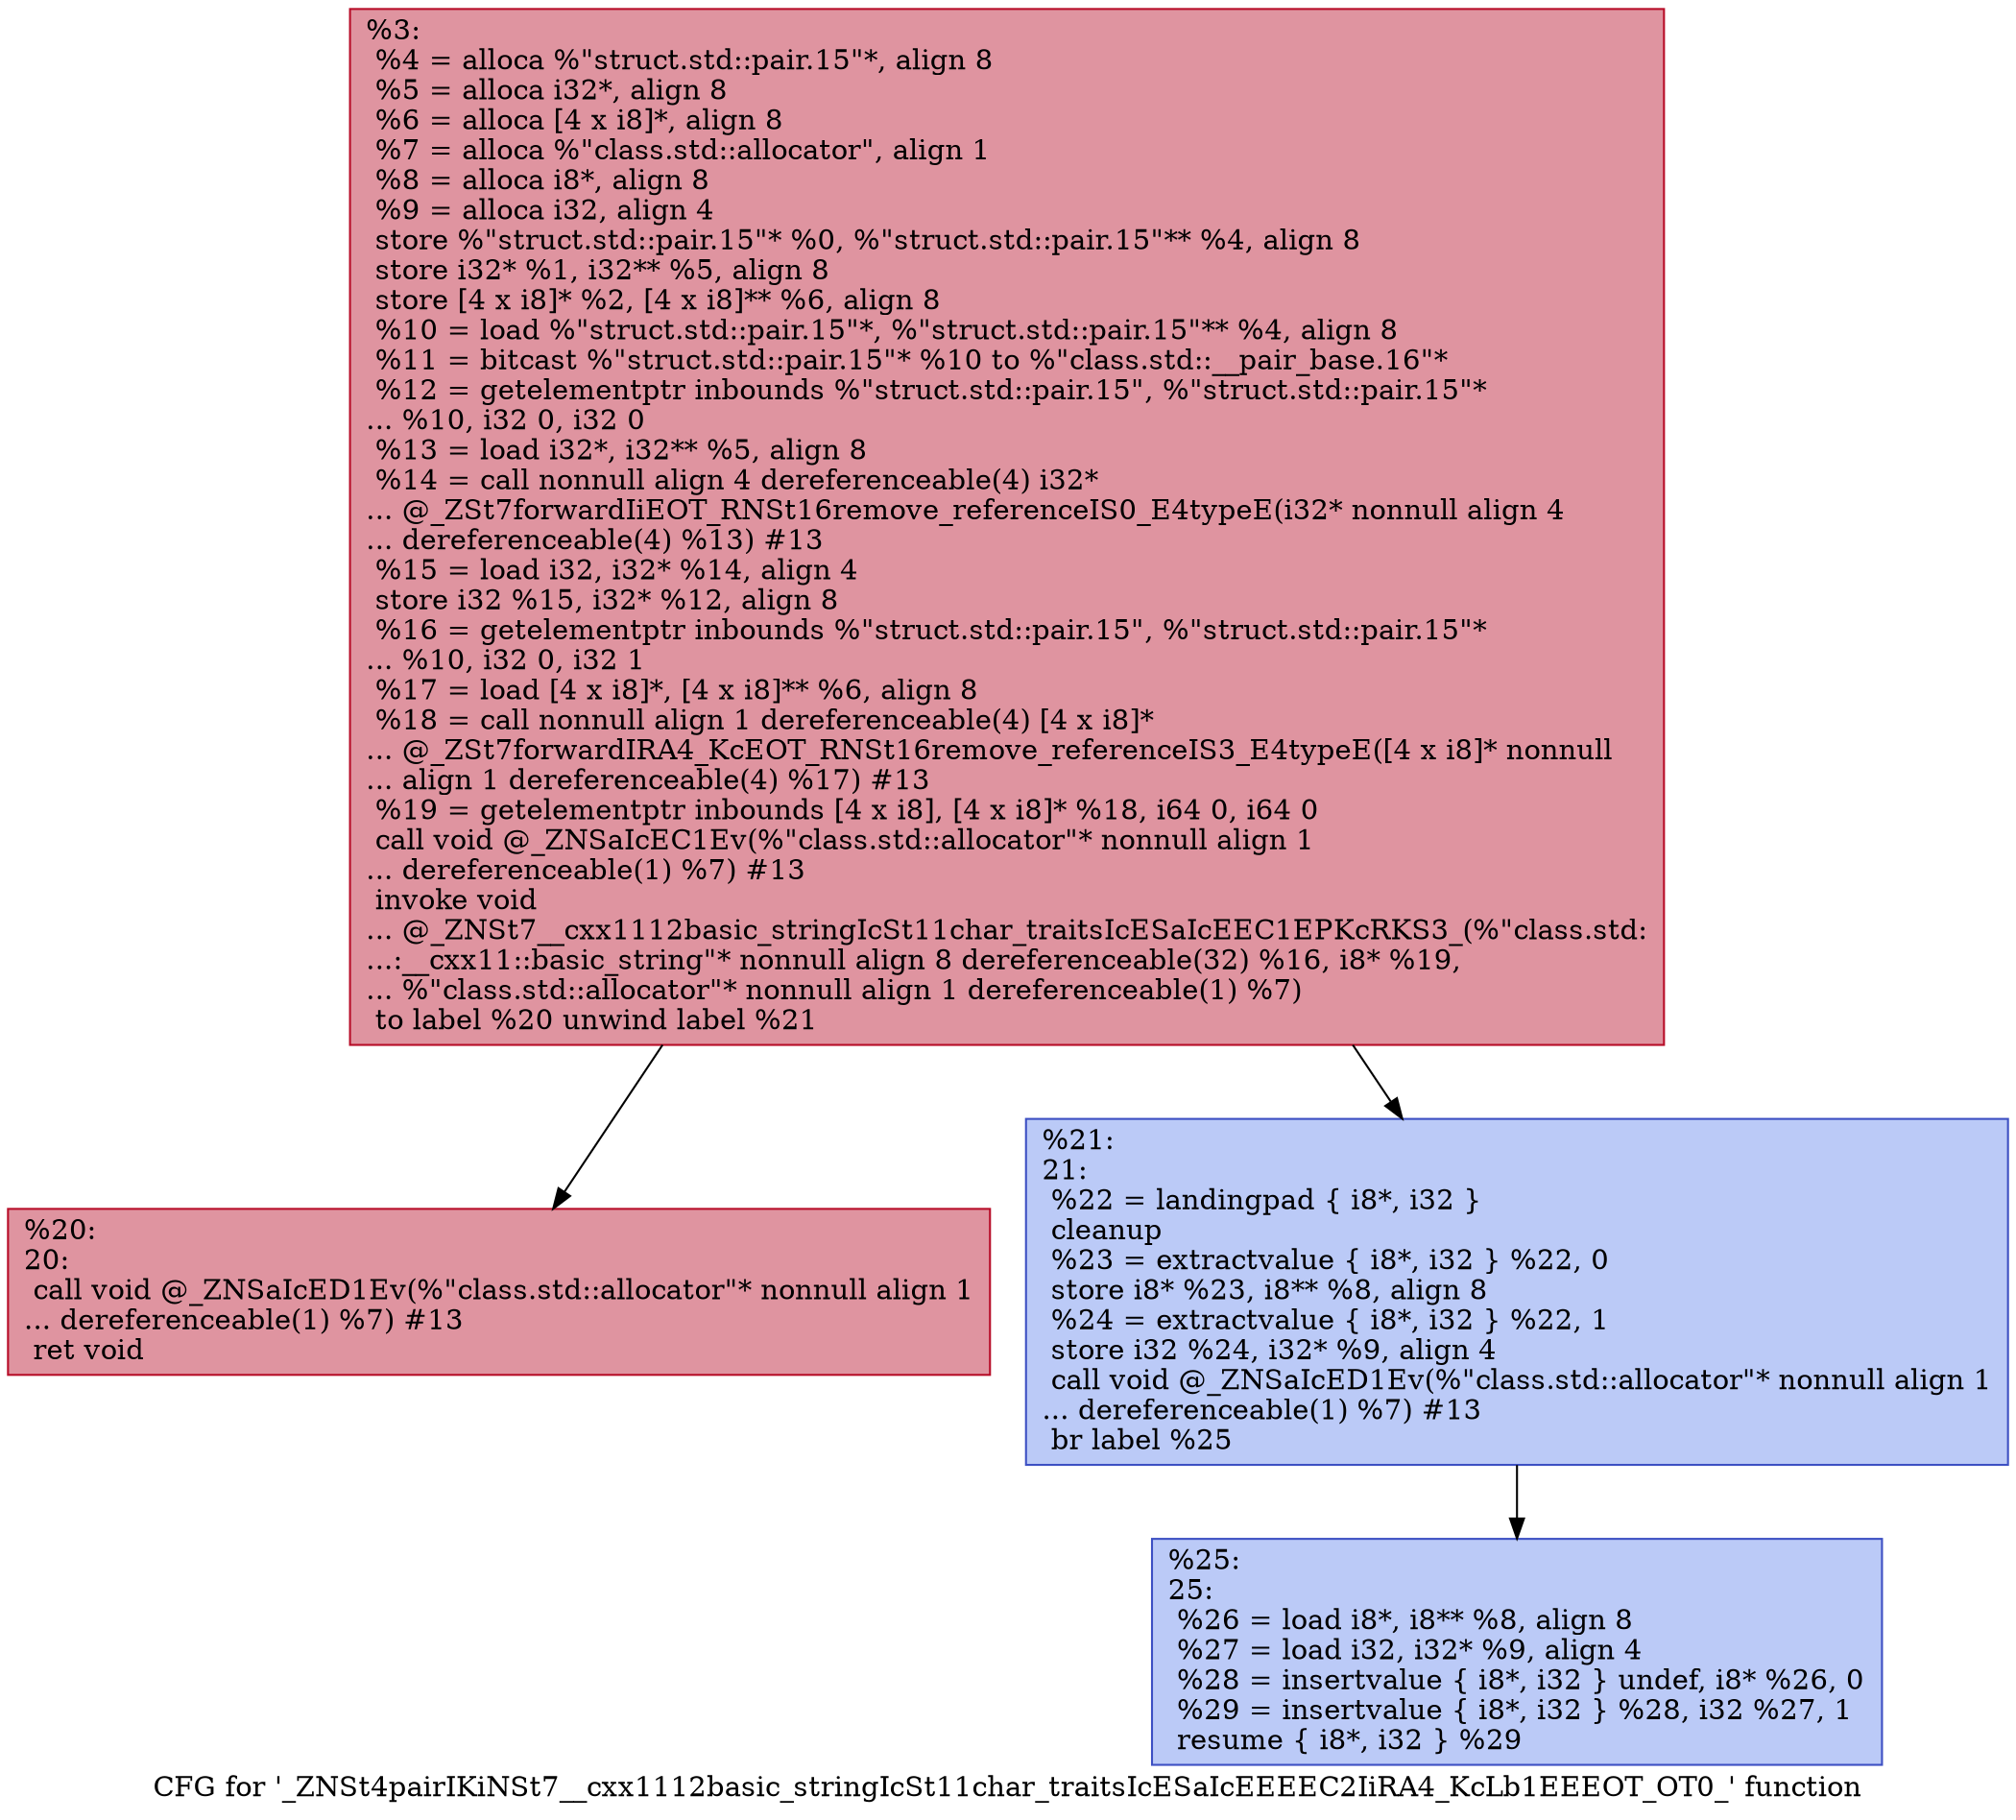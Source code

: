 digraph "CFG for '_ZNSt4pairIKiNSt7__cxx1112basic_stringIcSt11char_traitsIcESaIcEEEEC2IiRA4_KcLb1EEEOT_OT0_' function" {
	label="CFG for '_ZNSt4pairIKiNSt7__cxx1112basic_stringIcSt11char_traitsIcESaIcEEEEC2IiRA4_KcLb1EEEOT_OT0_' function";

	Node0x55a8467b29d0 [shape=record,color="#b70d28ff", style=filled, fillcolor="#b70d2870",label="{%3:\l  %4 = alloca %\"struct.std::pair.15\"*, align 8\l  %5 = alloca i32*, align 8\l  %6 = alloca [4 x i8]*, align 8\l  %7 = alloca %\"class.std::allocator\", align 1\l  %8 = alloca i8*, align 8\l  %9 = alloca i32, align 4\l  store %\"struct.std::pair.15\"* %0, %\"struct.std::pair.15\"** %4, align 8\l  store i32* %1, i32** %5, align 8\l  store [4 x i8]* %2, [4 x i8]** %6, align 8\l  %10 = load %\"struct.std::pair.15\"*, %\"struct.std::pair.15\"** %4, align 8\l  %11 = bitcast %\"struct.std::pair.15\"* %10 to %\"class.std::__pair_base.16\"*\l  %12 = getelementptr inbounds %\"struct.std::pair.15\", %\"struct.std::pair.15\"*\l... %10, i32 0, i32 0\l  %13 = load i32*, i32** %5, align 8\l  %14 = call nonnull align 4 dereferenceable(4) i32*\l... @_ZSt7forwardIiEOT_RNSt16remove_referenceIS0_E4typeE(i32* nonnull align 4\l... dereferenceable(4) %13) #13\l  %15 = load i32, i32* %14, align 4\l  store i32 %15, i32* %12, align 8\l  %16 = getelementptr inbounds %\"struct.std::pair.15\", %\"struct.std::pair.15\"*\l... %10, i32 0, i32 1\l  %17 = load [4 x i8]*, [4 x i8]** %6, align 8\l  %18 = call nonnull align 1 dereferenceable(4) [4 x i8]*\l... @_ZSt7forwardIRA4_KcEOT_RNSt16remove_referenceIS3_E4typeE([4 x i8]* nonnull\l... align 1 dereferenceable(4) %17) #13\l  %19 = getelementptr inbounds [4 x i8], [4 x i8]* %18, i64 0, i64 0\l  call void @_ZNSaIcEC1Ev(%\"class.std::allocator\"* nonnull align 1\l... dereferenceable(1) %7) #13\l  invoke void\l... @_ZNSt7__cxx1112basic_stringIcSt11char_traitsIcESaIcEEC1EPKcRKS3_(%\"class.std:\l...:__cxx11::basic_string\"* nonnull align 8 dereferenceable(32) %16, i8* %19,\l... %\"class.std::allocator\"* nonnull align 1 dereferenceable(1) %7)\l          to label %20 unwind label %21\l}"];
	Node0x55a8467b29d0 -> Node0x55a8467b35f0;
	Node0x55a8467b29d0 -> Node0x55a8467b3640;
	Node0x55a8467b35f0 [shape=record,color="#b70d28ff", style=filled, fillcolor="#b70d2870",label="{%20:\l20:                                               \l  call void @_ZNSaIcED1Ev(%\"class.std::allocator\"* nonnull align 1\l... dereferenceable(1) %7) #13\l  ret void\l}"];
	Node0x55a8467b3640 [shape=record,color="#3d50c3ff", style=filled, fillcolor="#6687ed70",label="{%21:\l21:                                               \l  %22 = landingpad \{ i8*, i32 \}\l          cleanup\l  %23 = extractvalue \{ i8*, i32 \} %22, 0\l  store i8* %23, i8** %8, align 8\l  %24 = extractvalue \{ i8*, i32 \} %22, 1\l  store i32 %24, i32* %9, align 4\l  call void @_ZNSaIcED1Ev(%\"class.std::allocator\"* nonnull align 1\l... dereferenceable(1) %7) #13\l  br label %25\l}"];
	Node0x55a8467b3640 -> Node0x55a8467b3c40;
	Node0x55a8467b3c40 [shape=record,color="#3d50c3ff", style=filled, fillcolor="#6687ed70",label="{%25:\l25:                                               \l  %26 = load i8*, i8** %8, align 8\l  %27 = load i32, i32* %9, align 4\l  %28 = insertvalue \{ i8*, i32 \} undef, i8* %26, 0\l  %29 = insertvalue \{ i8*, i32 \} %28, i32 %27, 1\l  resume \{ i8*, i32 \} %29\l}"];
}
